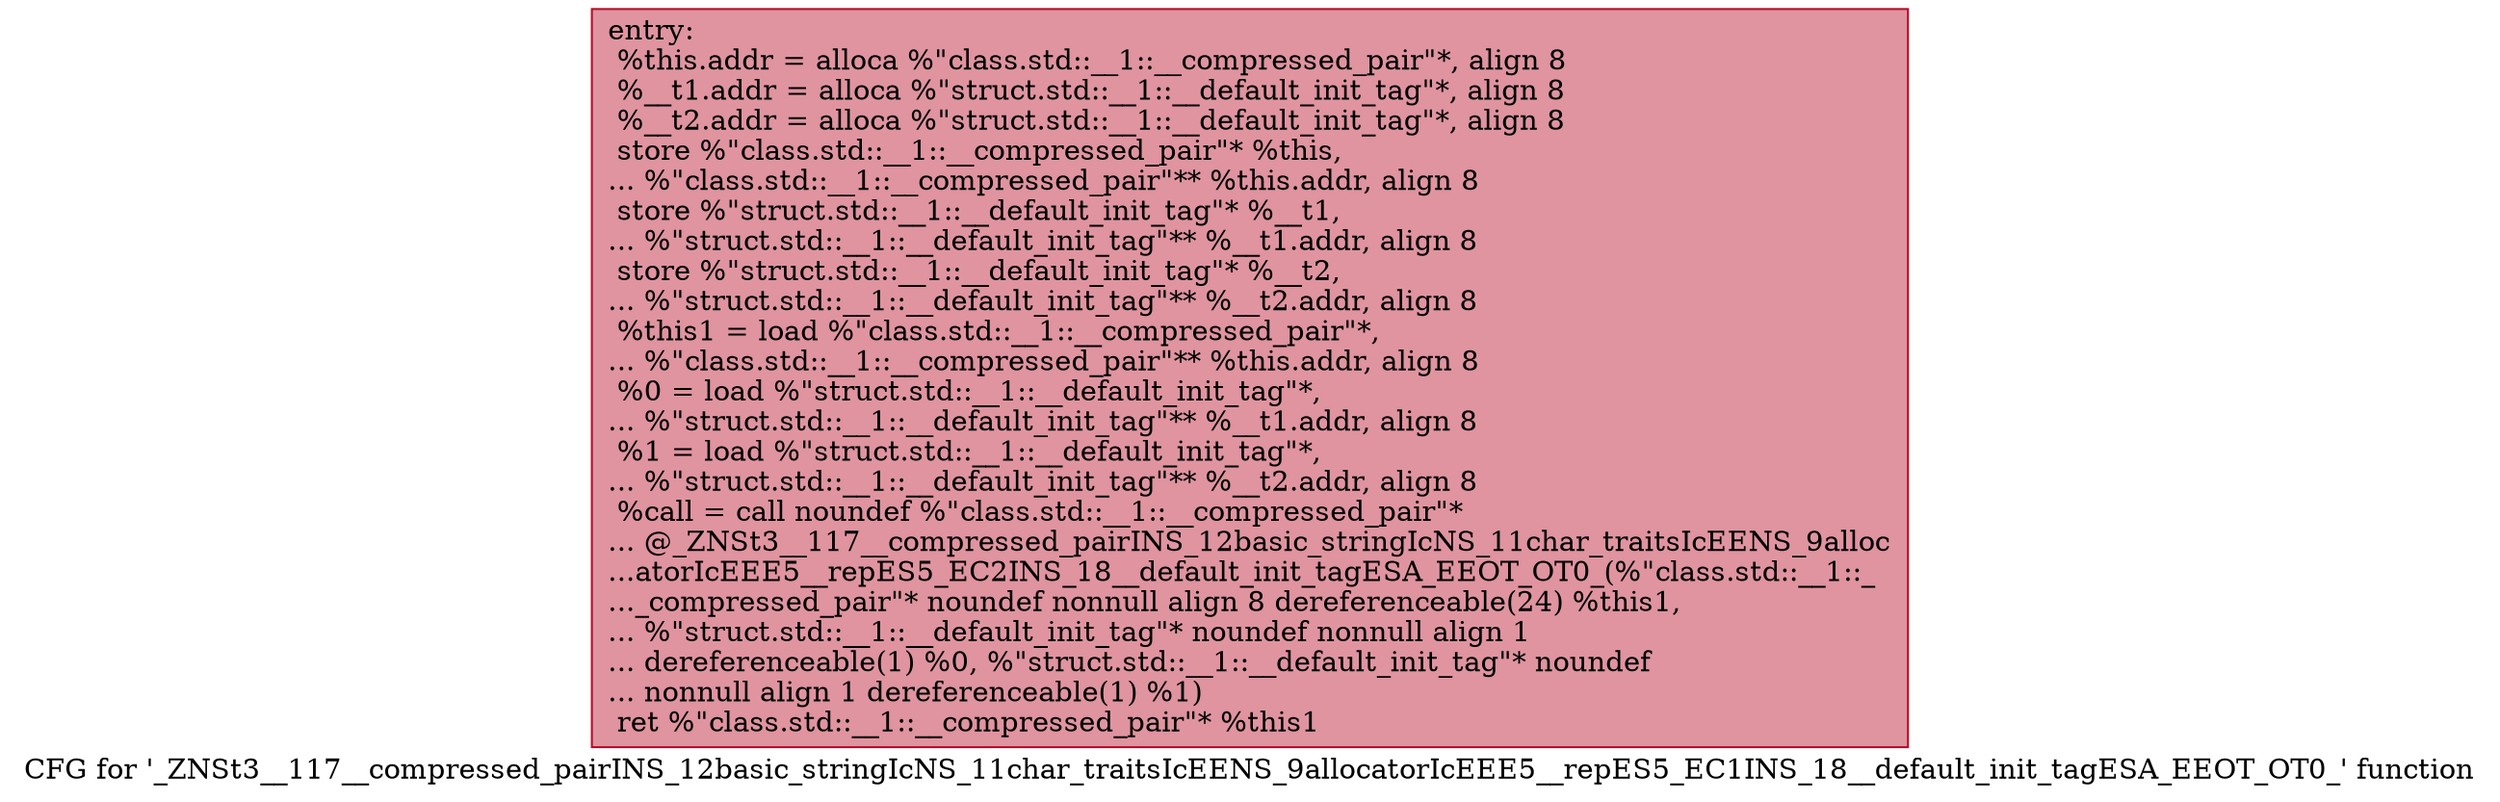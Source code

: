 digraph "CFG for '_ZNSt3__117__compressed_pairINS_12basic_stringIcNS_11char_traitsIcEENS_9allocatorIcEEE5__repES5_EC1INS_18__default_init_tagESA_EEOT_OT0_' function" {
	label="CFG for '_ZNSt3__117__compressed_pairINS_12basic_stringIcNS_11char_traitsIcEENS_9allocatorIcEEE5__repES5_EC1INS_18__default_init_tagESA_EEOT_OT0_' function";

	Node0x600003e7c280 [shape=record,color="#b70d28ff", style=filled, fillcolor="#b70d2870",label="{entry:\l  %this.addr = alloca %\"class.std::__1::__compressed_pair\"*, align 8\l  %__t1.addr = alloca %\"struct.std::__1::__default_init_tag\"*, align 8\l  %__t2.addr = alloca %\"struct.std::__1::__default_init_tag\"*, align 8\l  store %\"class.std::__1::__compressed_pair\"* %this,\l... %\"class.std::__1::__compressed_pair\"** %this.addr, align 8\l  store %\"struct.std::__1::__default_init_tag\"* %__t1,\l... %\"struct.std::__1::__default_init_tag\"** %__t1.addr, align 8\l  store %\"struct.std::__1::__default_init_tag\"* %__t2,\l... %\"struct.std::__1::__default_init_tag\"** %__t2.addr, align 8\l  %this1 = load %\"class.std::__1::__compressed_pair\"*,\l... %\"class.std::__1::__compressed_pair\"** %this.addr, align 8\l  %0 = load %\"struct.std::__1::__default_init_tag\"*,\l... %\"struct.std::__1::__default_init_tag\"** %__t1.addr, align 8\l  %1 = load %\"struct.std::__1::__default_init_tag\"*,\l... %\"struct.std::__1::__default_init_tag\"** %__t2.addr, align 8\l  %call = call noundef %\"class.std::__1::__compressed_pair\"*\l... @_ZNSt3__117__compressed_pairINS_12basic_stringIcNS_11char_traitsIcEENS_9alloc\l...atorIcEEE5__repES5_EC2INS_18__default_init_tagESA_EEOT_OT0_(%\"class.std::__1::_\l..._compressed_pair\"* noundef nonnull align 8 dereferenceable(24) %this1,\l... %\"struct.std::__1::__default_init_tag\"* noundef nonnull align 1\l... dereferenceable(1) %0, %\"struct.std::__1::__default_init_tag\"* noundef\l... nonnull align 1 dereferenceable(1) %1)\l  ret %\"class.std::__1::__compressed_pair\"* %this1\l}"];
}
